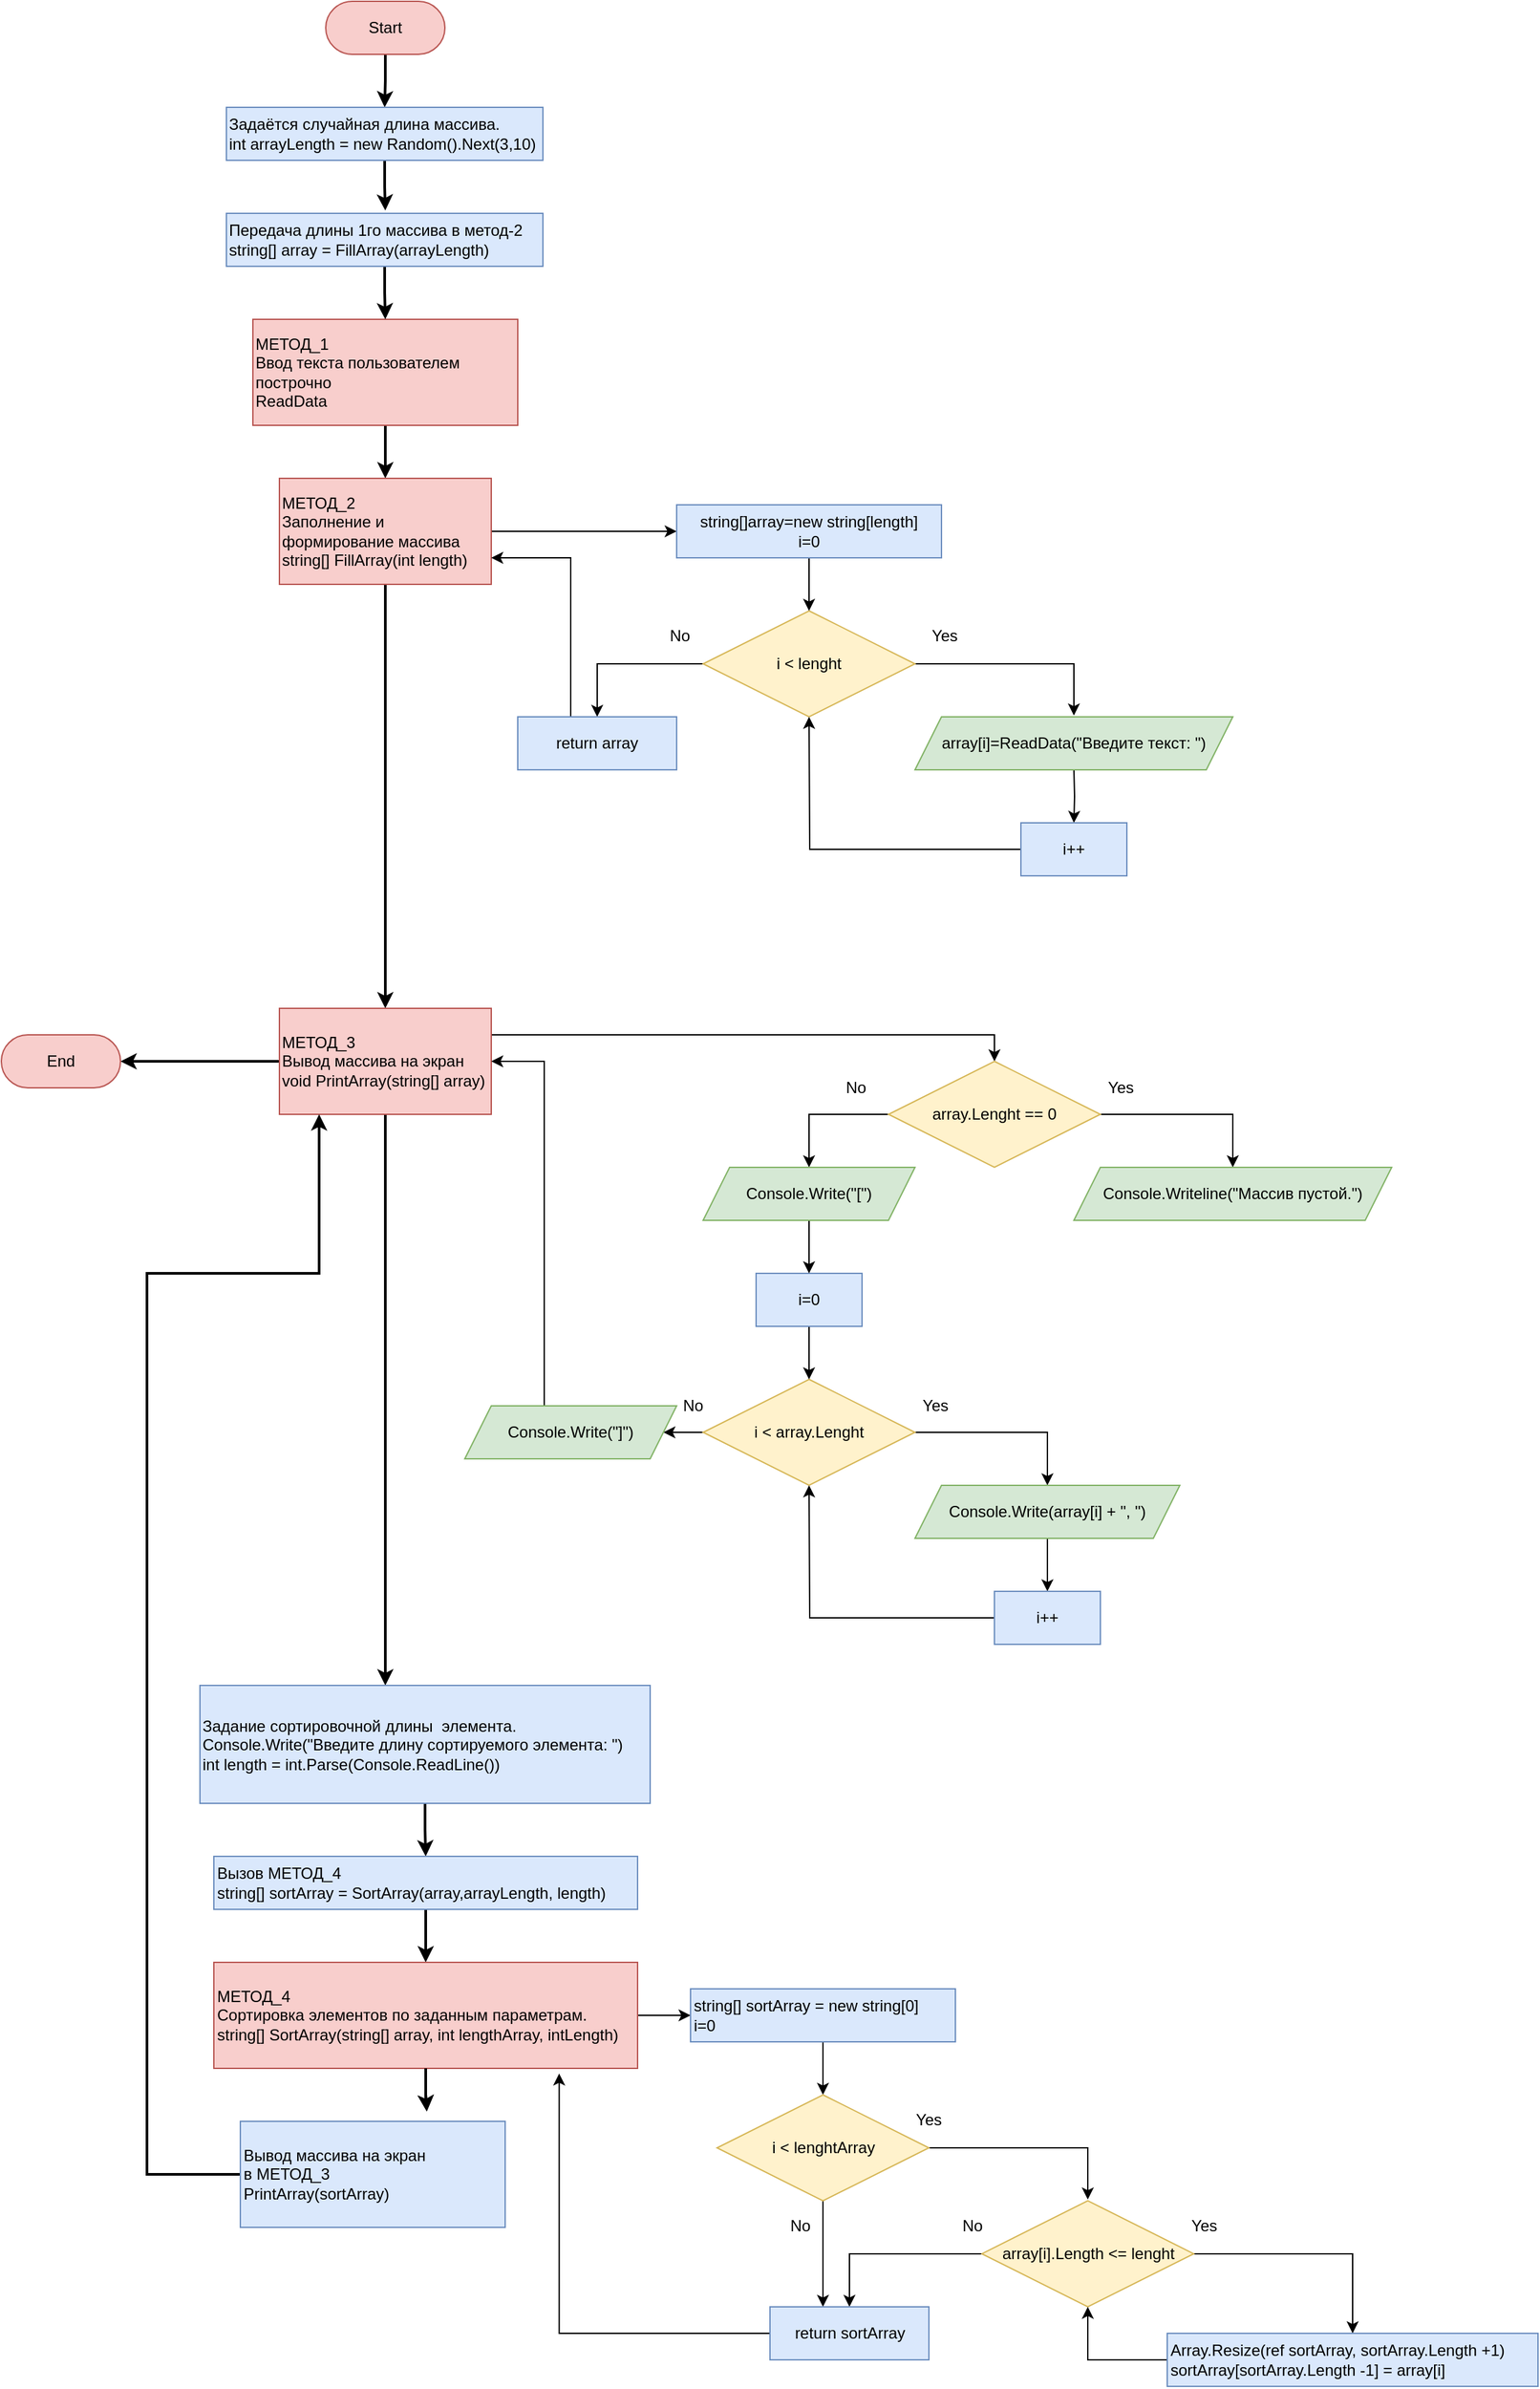 <mxfile version="19.0.3" type="device"><diagram id="Csv_s00JZMfQlz9c1oa1" name="Страница 1"><mxGraphModel dx="-3118" dy="3419" grid="1" gridSize="10" guides="1" tooltips="1" connect="1" arrows="1" fold="1" page="1" pageScale="1" pageWidth="827" pageHeight="1169" math="0" shadow="0"><root><mxCell id="0"/><mxCell id="1" parent="0"/><mxCell id="oUqV8NQTmiAhjNIuu661-35" value="Yes" style="text;html=1;strokeColor=none;fillColor=none;align=center;verticalAlign=middle;whiteSpace=wrap;rounded=0;" parent="1" vertex="1"><mxGeometry x="5790" y="-1571" width="25" height="20" as="geometry"/></mxCell><mxCell id="Y0JuFBh0c68BJ1gI27ae-81" style="edgeStyle=orthogonalEdgeStyle;rounded=0;orthogonalLoop=1;jettySize=auto;html=1;entryX=0.5;entryY=0;entryDx=0;entryDy=0;fontFamily=Helvetica;fontSize=12;fontColor=#000000;strokeWidth=2;" edge="1" parent="1" source="Ermmnvii-taDfM49nEaD-3" target="Y0JuFBh0c68BJ1gI27ae-5"><mxGeometry relative="1" as="geometry"/></mxCell><mxCell id="Ermmnvii-taDfM49nEaD-3" value="Start" style="rounded=1;whiteSpace=wrap;html=1;arcSize=50;fillColor=#f8cecc;strokeColor=#b85450;" parent="1" vertex="1"><mxGeometry x="5335" y="-2040" width="90" height="40" as="geometry"/></mxCell><mxCell id="Y0JuFBh0c68BJ1gI27ae-16" style="edgeStyle=orthogonalEdgeStyle;rounded=0;orthogonalLoop=1;jettySize=auto;html=1;entryX=0.5;entryY=0;entryDx=0;entryDy=0;fontFamily=Helvetica;fontSize=12;fontColor=#000000;strokeWidth=2;" edge="1" parent="1" source="Y0JuFBh0c68BJ1gI27ae-1" target="Y0JuFBh0c68BJ1gI27ae-2"><mxGeometry relative="1" as="geometry"/></mxCell><mxCell id="Y0JuFBh0c68BJ1gI27ae-1" value="&lt;div style=&quot;&quot;&gt;&lt;div&gt;&lt;span style=&quot;background-color: initial;&quot;&gt;МЕТОД_1&lt;/span&gt;&lt;/div&gt;&lt;div&gt;&lt;span style=&quot;background-color: initial;&quot;&gt;Ввод текста пользователем&lt;/span&gt;&lt;br&gt;&lt;/div&gt;&lt;div&gt;построчно&lt;span style=&quot;background-color: initial;&quot;&gt;&lt;br&gt;&lt;/span&gt;&lt;/div&gt;&lt;div&gt;ReadData&amp;nbsp;&lt;br&gt;&lt;/div&gt;&lt;/div&gt;" style="rounded=0;whiteSpace=wrap;html=1;fillColor=#f8cecc;strokeColor=#b85450;align=left;" vertex="1" parent="1"><mxGeometry x="5280" y="-1800" width="200" height="80" as="geometry"/></mxCell><mxCell id="Y0JuFBh0c68BJ1gI27ae-117" style="edgeStyle=orthogonalEdgeStyle;rounded=0;orthogonalLoop=1;jettySize=auto;html=1;entryX=0.5;entryY=0;entryDx=0;entryDy=0;fontFamily=Helvetica;fontSize=12;fontColor=#000000;strokeWidth=2;" edge="1" parent="1" source="Y0JuFBh0c68BJ1gI27ae-2" target="Y0JuFBh0c68BJ1gI27ae-3"><mxGeometry relative="1" as="geometry"/></mxCell><mxCell id="Y0JuFBh0c68BJ1gI27ae-120" style="edgeStyle=orthogonalEdgeStyle;rounded=0;orthogonalLoop=1;jettySize=auto;html=1;entryX=0;entryY=0.5;entryDx=0;entryDy=0;fontFamily=Helvetica;fontSize=12;fontColor=#000000;strokeColor=default;strokeWidth=1;" edge="1" parent="1" source="Y0JuFBh0c68BJ1gI27ae-2" target="Y0JuFBh0c68BJ1gI27ae-28"><mxGeometry relative="1" as="geometry"/></mxCell><mxCell id="Y0JuFBh0c68BJ1gI27ae-2" value="&lt;div style=&quot;&quot;&gt;&lt;div&gt;МЕТОД_2&lt;/div&gt;&lt;div&gt;&lt;span style=&quot;&quot;&gt;Заполнение и формирование массива&lt;/span&gt;&lt;br&gt;&lt;/div&gt;&lt;div&gt;string[] FillArray(int length)&lt;/div&gt;&lt;/div&gt;" style="rounded=0;whiteSpace=wrap;html=1;fillColor=#f8cecc;strokeColor=#b85450;align=left;labelBackgroundColor=none;" vertex="1" parent="1"><mxGeometry x="5300" y="-1680" width="160" height="80" as="geometry"/></mxCell><mxCell id="Y0JuFBh0c68BJ1gI27ae-44" style="edgeStyle=orthogonalEdgeStyle;rounded=0;orthogonalLoop=1;jettySize=auto;html=1;entryX=0.5;entryY=0;entryDx=0;entryDy=0;fontFamily=Helvetica;fontSize=12;fontColor=#000000;exitX=1;exitY=0;exitDx=0;exitDy=0;" edge="1" parent="1" target="Y0JuFBh0c68BJ1gI27ae-43"><mxGeometry relative="1" as="geometry"><mxPoint x="5450" y="-1280" as="sourcePoint"/><Array as="points"><mxPoint x="5450" y="-1260"/><mxPoint x="5840" y="-1260"/></Array></mxGeometry></mxCell><mxCell id="Y0JuFBh0c68BJ1gI27ae-85" style="edgeStyle=orthogonalEdgeStyle;rounded=0;orthogonalLoop=1;jettySize=auto;html=1;fontFamily=Helvetica;fontSize=12;fontColor=#000000;strokeWidth=2;" edge="1" parent="1" source="Y0JuFBh0c68BJ1gI27ae-3"><mxGeometry relative="1" as="geometry"><mxPoint x="5180" y="-1240" as="targetPoint"/></mxGeometry></mxCell><mxCell id="Y0JuFBh0c68BJ1gI27ae-128" style="edgeStyle=orthogonalEdgeStyle;rounded=0;orthogonalLoop=1;jettySize=auto;html=1;fontFamily=Helvetica;fontSize=12;fontColor=#000000;strokeColor=default;strokeWidth=2;" edge="1" parent="1" source="Y0JuFBh0c68BJ1gI27ae-3" target="Y0JuFBh0c68BJ1gI27ae-7"><mxGeometry relative="1" as="geometry"><Array as="points"><mxPoint x="5380" y="-870"/><mxPoint x="5380" y="-870"/></Array></mxGeometry></mxCell><mxCell id="Y0JuFBh0c68BJ1gI27ae-3" value="&lt;div style=&quot;&quot;&gt;&lt;div&gt;МЕТОД_3&lt;/div&gt;&lt;div&gt;Вывод массива на экран&lt;/div&gt;&lt;div&gt;void PrintArray(string[] array)&lt;/div&gt;&lt;/div&gt;" style="rounded=0;whiteSpace=wrap;html=1;fillColor=#f8cecc;strokeColor=#b85450;align=left;" vertex="1" parent="1"><mxGeometry x="5300" y="-1280" width="160" height="80" as="geometry"/></mxCell><mxCell id="Y0JuFBh0c68BJ1gI27ae-82" style="edgeStyle=orthogonalEdgeStyle;rounded=0;orthogonalLoop=1;jettySize=auto;html=1;entryX=0.502;entryY=-0.052;entryDx=0;entryDy=0;entryPerimeter=0;fontFamily=Helvetica;fontSize=12;fontColor=#000000;strokeWidth=2;" edge="1" parent="1" source="Y0JuFBh0c68BJ1gI27ae-5" target="Y0JuFBh0c68BJ1gI27ae-80"><mxGeometry relative="1" as="geometry"/></mxCell><mxCell id="Y0JuFBh0c68BJ1gI27ae-5" value="&lt;div style=&quot;&quot;&gt;&lt;div&gt;Задаётся случайная длина массива.&lt;/div&gt;&lt;div&gt;&lt;span style=&quot;background-color: initial;&quot;&gt;int arrayLength = new Random().Next(3,10)&lt;/span&gt;&lt;span style=&quot;background-color: initial;&quot;&gt;&amp;nbsp;&lt;/span&gt;&lt;/div&gt;&lt;/div&gt;" style="rounded=0;whiteSpace=wrap;html=1;fillColor=#dae8fc;strokeColor=#6c8ebf;align=left;" vertex="1" parent="1"><mxGeometry x="5260" y="-1960" width="239" height="40" as="geometry"/></mxCell><mxCell id="Y0JuFBh0c68BJ1gI27ae-88" style="edgeStyle=orthogonalEdgeStyle;rounded=0;orthogonalLoop=1;jettySize=auto;html=1;entryX=0.5;entryY=0;entryDx=0;entryDy=0;fontFamily=Helvetica;fontSize=12;fontColor=#000000;strokeWidth=2;" edge="1" parent="1" source="Y0JuFBh0c68BJ1gI27ae-7" target="Y0JuFBh0c68BJ1gI27ae-87"><mxGeometry relative="1" as="geometry"/></mxCell><mxCell id="Y0JuFBh0c68BJ1gI27ae-7" value="&lt;div style=&quot;&quot;&gt;&lt;div&gt;Задание&amp;nbsp;&lt;span style=&quot;background-color: initial;&quot;&gt;сортировочной&amp;nbsp;&lt;/span&gt;&lt;span style=&quot;background-color: initial;&quot;&gt;длины&amp;nbsp; элемента.&lt;/span&gt;&lt;/div&gt;&lt;div&gt;&lt;span style=&quot;background-color: initial;&quot;&gt;Console.Write(&quot;Введите длину сортируемого элемента: &quot;)&lt;/span&gt;&lt;/div&gt;&lt;div&gt;int length = int.Parse(Console.ReadLine())&lt;/div&gt;&lt;/div&gt;" style="rounded=0;whiteSpace=wrap;html=1;fillColor=#dae8fc;strokeColor=#6c8ebf;align=left;" vertex="1" parent="1"><mxGeometry x="5240" y="-769" width="340" height="89" as="geometry"/></mxCell><mxCell id="Y0JuFBh0c68BJ1gI27ae-14" value="End" style="rounded=1;whiteSpace=wrap;html=1;arcSize=50;fillColor=#f8cecc;strokeColor=#b85450;" vertex="1" parent="1"><mxGeometry x="5090" y="-1260" width="90" height="40" as="geometry"/></mxCell><mxCell id="Y0JuFBh0c68BJ1gI27ae-24" style="edgeStyle=orthogonalEdgeStyle;rounded=0;orthogonalLoop=1;jettySize=auto;html=1;entryX=0.5;entryY=0;entryDx=0;entryDy=0;fontFamily=Helvetica;fontSize=12;fontColor=#000000;" edge="1" parent="1" source="Y0JuFBh0c68BJ1gI27ae-22"><mxGeometry relative="1" as="geometry"><mxPoint x="5900" y="-1501" as="targetPoint"/><Array as="points"><mxPoint x="5900" y="-1540"/></Array></mxGeometry></mxCell><mxCell id="Y0JuFBh0c68BJ1gI27ae-72" style="edgeStyle=orthogonalEdgeStyle;rounded=0;orthogonalLoop=1;jettySize=auto;html=1;entryX=0.5;entryY=0;entryDx=0;entryDy=0;fontFamily=Helvetica;fontSize=12;fontColor=#000000;" edge="1" parent="1" source="Y0JuFBh0c68BJ1gI27ae-22" target="Y0JuFBh0c68BJ1gI27ae-32"><mxGeometry relative="1" as="geometry"/></mxCell><mxCell id="Y0JuFBh0c68BJ1gI27ae-22" value="i &amp;lt; lenght" style="rhombus;whiteSpace=wrap;html=1;fillColor=#fff2cc;strokeColor=#d6b656;" vertex="1" parent="1"><mxGeometry x="5620" y="-1580" width="160" height="79.99" as="geometry"/></mxCell><mxCell id="Y0JuFBh0c68BJ1gI27ae-26" style="edgeStyle=orthogonalEdgeStyle;rounded=0;orthogonalLoop=1;jettySize=auto;html=1;entryX=0.5;entryY=0;entryDx=0;entryDy=0;fontFamily=Helvetica;fontSize=12;fontColor=#000000;" edge="1" parent="1" target="Y0JuFBh0c68BJ1gI27ae-25"><mxGeometry relative="1" as="geometry"><mxPoint x="5900" y="-1461" as="sourcePoint"/></mxGeometry></mxCell><mxCell id="Y0JuFBh0c68BJ1gI27ae-27" style="edgeStyle=orthogonalEdgeStyle;rounded=0;orthogonalLoop=1;jettySize=auto;html=1;fontFamily=Helvetica;fontSize=12;fontColor=#000000;" edge="1" parent="1" source="Y0JuFBh0c68BJ1gI27ae-25"><mxGeometry relative="1" as="geometry"><mxPoint x="5700" y="-1500" as="targetPoint"/></mxGeometry></mxCell><mxCell id="Y0JuFBh0c68BJ1gI27ae-25" value="&lt;div style=&quot;&quot;&gt;i++&lt;/div&gt;" style="rounded=0;whiteSpace=wrap;html=1;fillColor=#dae8fc;strokeColor=#6c8ebf;align=center;" vertex="1" parent="1"><mxGeometry x="5860" y="-1420" width="80" height="40" as="geometry"/></mxCell><mxCell id="Y0JuFBh0c68BJ1gI27ae-29" style="edgeStyle=orthogonalEdgeStyle;rounded=0;orthogonalLoop=1;jettySize=auto;html=1;entryX=0.5;entryY=0;entryDx=0;entryDy=0;fontFamily=Helvetica;fontSize=12;fontColor=#000000;" edge="1" parent="1" source="Y0JuFBh0c68BJ1gI27ae-28" target="Y0JuFBh0c68BJ1gI27ae-22"><mxGeometry relative="1" as="geometry"/></mxCell><mxCell id="Y0JuFBh0c68BJ1gI27ae-28" value="&lt;div style=&quot;&quot;&gt;&lt;div&gt;string[]array=new string[length]&lt;/div&gt;&lt;div&gt;i=0&lt;/div&gt;&lt;/div&gt;" style="rounded=0;whiteSpace=wrap;html=1;fillColor=#dae8fc;strokeColor=#6c8ebf;align=center;" vertex="1" parent="1"><mxGeometry x="5600" y="-1660" width="200" height="40" as="geometry"/></mxCell><mxCell id="Y0JuFBh0c68BJ1gI27ae-31" value="No" style="text;html=1;strokeColor=none;fillColor=none;align=center;verticalAlign=middle;whiteSpace=wrap;rounded=0;" vertex="1" parent="1"><mxGeometry x="5590" y="-1571" width="25" height="20" as="geometry"/></mxCell><mxCell id="Y0JuFBh0c68BJ1gI27ae-121" style="edgeStyle=orthogonalEdgeStyle;rounded=0;orthogonalLoop=1;jettySize=auto;html=1;entryX=1;entryY=0.75;entryDx=0;entryDy=0;fontFamily=Helvetica;fontSize=12;fontColor=#000000;strokeColor=default;strokeWidth=1;" edge="1" parent="1" source="Y0JuFBh0c68BJ1gI27ae-32" target="Y0JuFBh0c68BJ1gI27ae-2"><mxGeometry relative="1" as="geometry"><Array as="points"><mxPoint x="5520" y="-1620"/></Array></mxGeometry></mxCell><mxCell id="Y0JuFBh0c68BJ1gI27ae-32" value="&lt;div style=&quot;&quot;&gt;return array&lt;/div&gt;" style="rounded=0;whiteSpace=wrap;html=1;fillColor=#dae8fc;strokeColor=#6c8ebf;align=center;" vertex="1" parent="1"><mxGeometry x="5480" y="-1500.01" width="120" height="40" as="geometry"/></mxCell><mxCell id="Y0JuFBh0c68BJ1gI27ae-57" style="edgeStyle=orthogonalEdgeStyle;rounded=0;orthogonalLoop=1;jettySize=auto;html=1;entryX=0.5;entryY=0;entryDx=0;entryDy=0;fontFamily=Helvetica;fontSize=12;fontColor=#000000;" edge="1" parent="1" source="Y0JuFBh0c68BJ1gI27ae-43" target="Y0JuFBh0c68BJ1gI27ae-56"><mxGeometry relative="1" as="geometry"><Array as="points"><mxPoint x="6020" y="-1200"/></Array></mxGeometry></mxCell><mxCell id="Y0JuFBh0c68BJ1gI27ae-59" style="edgeStyle=orthogonalEdgeStyle;rounded=0;orthogonalLoop=1;jettySize=auto;html=1;entryX=0.5;entryY=0;entryDx=0;entryDy=0;fontFamily=Helvetica;fontSize=12;fontColor=#000000;" edge="1" parent="1" source="Y0JuFBh0c68BJ1gI27ae-43" target="Y0JuFBh0c68BJ1gI27ae-58"><mxGeometry relative="1" as="geometry"><Array as="points"><mxPoint x="5700" y="-1200"/></Array></mxGeometry></mxCell><mxCell id="Y0JuFBh0c68BJ1gI27ae-43" value="array.Lenght == 0" style="rhombus;whiteSpace=wrap;html=1;fillColor=#fff2cc;strokeColor=#d6b656;" vertex="1" parent="1"><mxGeometry x="5760" y="-1240" width="160" height="79.99" as="geometry"/></mxCell><mxCell id="Y0JuFBh0c68BJ1gI27ae-45" value="Yes" style="text;html=1;strokeColor=none;fillColor=none;align=center;verticalAlign=middle;whiteSpace=wrap;rounded=0;" vertex="1" parent="1"><mxGeometry x="5922.5" y="-1230" width="25" height="20" as="geometry"/></mxCell><mxCell id="Y0JuFBh0c68BJ1gI27ae-46" value="No" style="text;html=1;strokeColor=none;fillColor=none;align=center;verticalAlign=middle;whiteSpace=wrap;rounded=0;" vertex="1" parent="1"><mxGeometry x="5722.5" y="-1230" width="25" height="20" as="geometry"/></mxCell><mxCell id="Y0JuFBh0c68BJ1gI27ae-64" style="edgeStyle=orthogonalEdgeStyle;rounded=0;orthogonalLoop=1;jettySize=auto;html=1;fontFamily=Helvetica;fontSize=12;fontColor=#000000;" edge="1" parent="1" source="Y0JuFBh0c68BJ1gI27ae-50" target="Y0JuFBh0c68BJ1gI27ae-63"><mxGeometry relative="1" as="geometry"><Array as="points"><mxPoint x="5880" y="-960"/></Array></mxGeometry></mxCell><mxCell id="Y0JuFBh0c68BJ1gI27ae-69" style="edgeStyle=orthogonalEdgeStyle;rounded=0;orthogonalLoop=1;jettySize=auto;html=1;fontFamily=Helvetica;fontSize=12;fontColor=#000000;" edge="1" parent="1" source="Y0JuFBh0c68BJ1gI27ae-50" target="Y0JuFBh0c68BJ1gI27ae-68"><mxGeometry relative="1" as="geometry"><Array as="points"><mxPoint x="5532.5" y="-960"/></Array></mxGeometry></mxCell><mxCell id="Y0JuFBh0c68BJ1gI27ae-50" value="i &amp;lt; array.Lenght" style="rhombus;whiteSpace=wrap;html=1;fillColor=#fff2cc;strokeColor=#d6b656;" vertex="1" parent="1"><mxGeometry x="5620" y="-1000" width="160" height="79.99" as="geometry"/></mxCell><mxCell id="Y0JuFBh0c68BJ1gI27ae-51" value="Yes" style="text;html=1;strokeColor=none;fillColor=none;align=center;verticalAlign=middle;whiteSpace=wrap;rounded=0;" vertex="1" parent="1"><mxGeometry x="5782.5" y="-990" width="25" height="20" as="geometry"/></mxCell><mxCell id="Y0JuFBh0c68BJ1gI27ae-52" value="No" style="text;html=1;strokeColor=none;fillColor=none;align=center;verticalAlign=middle;whiteSpace=wrap;rounded=0;" vertex="1" parent="1"><mxGeometry x="5600" y="-990" width="25" height="20" as="geometry"/></mxCell><mxCell id="Y0JuFBh0c68BJ1gI27ae-62" style="edgeStyle=orthogonalEdgeStyle;rounded=0;orthogonalLoop=1;jettySize=auto;html=1;entryX=0.5;entryY=0;entryDx=0;entryDy=0;fontFamily=Helvetica;fontSize=12;fontColor=#000000;" edge="1" parent="1" source="Y0JuFBh0c68BJ1gI27ae-55" target="Y0JuFBh0c68BJ1gI27ae-50"><mxGeometry relative="1" as="geometry"/></mxCell><mxCell id="Y0JuFBh0c68BJ1gI27ae-55" value="&lt;div style=&quot;&quot;&gt;i=0&lt;/div&gt;" style="rounded=0;whiteSpace=wrap;html=1;fillColor=#dae8fc;strokeColor=#6c8ebf;align=center;" vertex="1" parent="1"><mxGeometry x="5660" y="-1080" width="80" height="40" as="geometry"/></mxCell><mxCell id="Y0JuFBh0c68BJ1gI27ae-56" value="&lt;div style=&quot;text-align: left;&quot;&gt;&lt;/div&gt;Console.Writeline(&quot;Массив пустой.&quot;)" style="shape=parallelogram;perimeter=parallelogramPerimeter;whiteSpace=wrap;html=1;fixedSize=1;fillColor=#d5e8d4;strokeColor=#82b366;" vertex="1" parent="1"><mxGeometry x="5900" y="-1160.01" width="240" height="40" as="geometry"/></mxCell><mxCell id="Y0JuFBh0c68BJ1gI27ae-61" style="edgeStyle=orthogonalEdgeStyle;rounded=0;orthogonalLoop=1;jettySize=auto;html=1;entryX=0.5;entryY=0;entryDx=0;entryDy=0;fontFamily=Helvetica;fontSize=12;fontColor=#000000;" edge="1" parent="1" source="Y0JuFBh0c68BJ1gI27ae-58" target="Y0JuFBh0c68BJ1gI27ae-55"><mxGeometry relative="1" as="geometry"/></mxCell><mxCell id="Y0JuFBh0c68BJ1gI27ae-58" value="Console.Write(&quot;[&quot;)&lt;div style=&quot;text-align: left;&quot;&gt;&lt;/div&gt;" style="shape=parallelogram;perimeter=parallelogramPerimeter;whiteSpace=wrap;html=1;fixedSize=1;fillColor=#d5e8d4;strokeColor=#82b366;" vertex="1" parent="1"><mxGeometry x="5620" y="-1160.01" width="160" height="40" as="geometry"/></mxCell><mxCell id="Y0JuFBh0c68BJ1gI27ae-60" value="array[i]=ReadData(&quot;Введите текст: &quot;)&lt;div style=&quot;text-align: left;&quot;&gt;&lt;/div&gt;" style="shape=parallelogram;perimeter=parallelogramPerimeter;whiteSpace=wrap;html=1;fixedSize=1;fillColor=#d5e8d4;strokeColor=#82b366;" vertex="1" parent="1"><mxGeometry x="5780" y="-1500.01" width="240" height="40" as="geometry"/></mxCell><mxCell id="Y0JuFBh0c68BJ1gI27ae-66" value="" style="edgeStyle=orthogonalEdgeStyle;rounded=0;orthogonalLoop=1;jettySize=auto;html=1;fontFamily=Helvetica;fontSize=12;fontColor=#000000;" edge="1" parent="1" source="Y0JuFBh0c68BJ1gI27ae-63" target="Y0JuFBh0c68BJ1gI27ae-65"><mxGeometry relative="1" as="geometry"/></mxCell><mxCell id="Y0JuFBh0c68BJ1gI27ae-63" value="&lt;div style=&quot;text-align: left;&quot;&gt;&lt;/div&gt;Console.Write(array[i] + &quot;, &quot;)" style="shape=parallelogram;perimeter=parallelogramPerimeter;whiteSpace=wrap;html=1;fixedSize=1;fillColor=#d5e8d4;strokeColor=#82b366;" vertex="1" parent="1"><mxGeometry x="5780" y="-920.01" width="200" height="40" as="geometry"/></mxCell><mxCell id="Y0JuFBh0c68BJ1gI27ae-124" style="edgeStyle=orthogonalEdgeStyle;rounded=0;orthogonalLoop=1;jettySize=auto;html=1;fontFamily=Helvetica;fontSize=12;fontColor=#000000;strokeColor=default;strokeWidth=1;" edge="1" parent="1" source="Y0JuFBh0c68BJ1gI27ae-65"><mxGeometry relative="1" as="geometry"><mxPoint x="5700" y="-920" as="targetPoint"/></mxGeometry></mxCell><mxCell id="Y0JuFBh0c68BJ1gI27ae-65" value="&lt;div style=&quot;&quot;&gt;i++&lt;/div&gt;" style="rounded=0;whiteSpace=wrap;html=1;fillColor=#dae8fc;strokeColor=#6c8ebf;align=center;" vertex="1" parent="1"><mxGeometry x="5840" y="-840" width="80" height="40" as="geometry"/></mxCell><mxCell id="Y0JuFBh0c68BJ1gI27ae-127" style="edgeStyle=orthogonalEdgeStyle;rounded=0;orthogonalLoop=1;jettySize=auto;html=1;entryX=1;entryY=0.5;entryDx=0;entryDy=0;fontFamily=Helvetica;fontSize=12;fontColor=#000000;strokeColor=default;strokeWidth=1;" edge="1" parent="1" source="Y0JuFBh0c68BJ1gI27ae-68" target="Y0JuFBh0c68BJ1gI27ae-3"><mxGeometry relative="1" as="geometry"><Array as="points"><mxPoint x="5500" y="-1240"/></Array></mxGeometry></mxCell><mxCell id="Y0JuFBh0c68BJ1gI27ae-68" value="Console.Write(&quot;]&quot;)&lt;div style=&quot;text-align: left;&quot;&gt;&lt;/div&gt;" style="shape=parallelogram;perimeter=parallelogramPerimeter;whiteSpace=wrap;html=1;fixedSize=1;fillColor=#d5e8d4;strokeColor=#82b366;" vertex="1" parent="1"><mxGeometry x="5440" y="-980" width="160" height="40" as="geometry"/></mxCell><mxCell id="Y0JuFBh0c68BJ1gI27ae-83" style="edgeStyle=orthogonalEdgeStyle;rounded=0;orthogonalLoop=1;jettySize=auto;html=1;entryX=0.5;entryY=0;entryDx=0;entryDy=0;fontFamily=Helvetica;fontSize=12;fontColor=#000000;strokeWidth=2;" edge="1" parent="1" source="Y0JuFBh0c68BJ1gI27ae-80" target="Y0JuFBh0c68BJ1gI27ae-1"><mxGeometry relative="1" as="geometry"/></mxCell><mxCell id="Y0JuFBh0c68BJ1gI27ae-80" value="&lt;div style=&quot;&quot;&gt;Передача длины 1го массива в метод-2&lt;/div&gt;&lt;div style=&quot;&quot;&gt;string[] array = FillArray(arrayLength)&lt;/div&gt;" style="rounded=0;whiteSpace=wrap;html=1;fillColor=#dae8fc;strokeColor=#6c8ebf;align=left;" vertex="1" parent="1"><mxGeometry x="5260" y="-1880" width="239" height="40" as="geometry"/></mxCell><mxCell id="Y0JuFBh0c68BJ1gI27ae-90" style="edgeStyle=orthogonalEdgeStyle;rounded=0;orthogonalLoop=1;jettySize=auto;html=1;entryX=0.5;entryY=0;entryDx=0;entryDy=0;fontFamily=Helvetica;fontSize=12;fontColor=#000000;strokeWidth=2;" edge="1" parent="1" source="Y0JuFBh0c68BJ1gI27ae-87" target="Y0JuFBh0c68BJ1gI27ae-89"><mxGeometry relative="1" as="geometry"/></mxCell><mxCell id="Y0JuFBh0c68BJ1gI27ae-87" value="&lt;div style=&quot;&quot;&gt;&lt;div&gt;Вызов МЕТОД_4&lt;/div&gt;&lt;div&gt;string[] sortArray = SortArray(array,arrayLength, length)&lt;/div&gt;&lt;/div&gt;" style="rounded=0;whiteSpace=wrap;html=1;fillColor=#dae8fc;strokeColor=#6c8ebf;align=left;" vertex="1" parent="1"><mxGeometry x="5250.5" y="-640" width="320" height="40" as="geometry"/></mxCell><mxCell id="Y0JuFBh0c68BJ1gI27ae-92" style="edgeStyle=orthogonalEdgeStyle;rounded=0;orthogonalLoop=1;jettySize=auto;html=1;fontFamily=Helvetica;fontSize=12;fontColor=#000000;" edge="1" parent="1" source="Y0JuFBh0c68BJ1gI27ae-89" target="Y0JuFBh0c68BJ1gI27ae-91"><mxGeometry relative="1" as="geometry"/></mxCell><mxCell id="Y0JuFBh0c68BJ1gI27ae-132" style="edgeStyle=orthogonalEdgeStyle;rounded=0;orthogonalLoop=1;jettySize=auto;html=1;entryX=0.704;entryY=-0.094;entryDx=0;entryDy=0;entryPerimeter=0;fontFamily=Helvetica;fontSize=12;fontColor=#000000;strokeColor=default;strokeWidth=2;" edge="1" parent="1" source="Y0JuFBh0c68BJ1gI27ae-89" target="Y0JuFBh0c68BJ1gI27ae-114"><mxGeometry relative="1" as="geometry"/></mxCell><mxCell id="Y0JuFBh0c68BJ1gI27ae-89" value="&lt;div style=&quot;&quot;&gt;&lt;div&gt;МЕТОД_4&lt;/div&gt;&lt;div&gt;Сортировка элементов по заданным параметрам.&lt;/div&gt;&lt;div&gt;string[] SortArray(string[] array, int lengthArray, intLength)&lt;/div&gt;&lt;/div&gt;" style="rounded=0;whiteSpace=wrap;html=1;fillColor=#f8cecc;strokeColor=#b85450;align=left;" vertex="1" parent="1"><mxGeometry x="5250.5" y="-560" width="320" height="80" as="geometry"/></mxCell><mxCell id="Y0JuFBh0c68BJ1gI27ae-100" style="edgeStyle=orthogonalEdgeStyle;rounded=0;orthogonalLoop=1;jettySize=auto;html=1;entryX=0.5;entryY=0;entryDx=0;entryDy=0;fontFamily=Helvetica;fontSize=12;fontColor=#000000;" edge="1" parent="1" source="Y0JuFBh0c68BJ1gI27ae-91" target="Y0JuFBh0c68BJ1gI27ae-96"><mxGeometry relative="1" as="geometry"/></mxCell><mxCell id="Y0JuFBh0c68BJ1gI27ae-91" value="&lt;div style=&quot;&quot;&gt;&lt;div&gt;string[] sortArray = new string[0]&lt;/div&gt;&lt;div&gt;i=0&lt;/div&gt;&lt;/div&gt;" style="rounded=0;whiteSpace=wrap;html=1;fillColor=#dae8fc;strokeColor=#6c8ebf;align=left;" vertex="1" parent="1"><mxGeometry x="5610.5" y="-540" width="200" height="40" as="geometry"/></mxCell><mxCell id="Y0JuFBh0c68BJ1gI27ae-93" value="Yes" style="text;html=1;strokeColor=none;fillColor=none;align=center;verticalAlign=middle;whiteSpace=wrap;rounded=0;" vertex="1" parent="1"><mxGeometry x="5778" y="-451" width="25" height="20" as="geometry"/></mxCell><mxCell id="Y0JuFBh0c68BJ1gI27ae-94" style="edgeStyle=orthogonalEdgeStyle;rounded=0;orthogonalLoop=1;jettySize=auto;html=1;entryX=0.5;entryY=0;entryDx=0;entryDy=0;fontFamily=Helvetica;fontSize=12;fontColor=#000000;" edge="1" source="Y0JuFBh0c68BJ1gI27ae-96" parent="1"><mxGeometry relative="1" as="geometry"><mxPoint x="5910.5" y="-381" as="targetPoint"/><Array as="points"><mxPoint x="5910.5" y="-420"/></Array></mxGeometry></mxCell><mxCell id="Y0JuFBh0c68BJ1gI27ae-112" style="edgeStyle=orthogonalEdgeStyle;rounded=0;orthogonalLoop=1;jettySize=auto;html=1;fontFamily=Helvetica;fontSize=12;fontColor=#000000;" edge="1" parent="1" source="Y0JuFBh0c68BJ1gI27ae-96" target="Y0JuFBh0c68BJ1gI27ae-110"><mxGeometry relative="1" as="geometry"><Array as="points"><mxPoint x="5710.5" y="-320"/><mxPoint x="5710.5" y="-320"/></Array></mxGeometry></mxCell><mxCell id="Y0JuFBh0c68BJ1gI27ae-96" value="i &amp;lt; lenghtArray" style="rhombus;whiteSpace=wrap;html=1;fillColor=#fff2cc;strokeColor=#d6b656;" vertex="1" parent="1"><mxGeometry x="5630.5" y="-460" width="160" height="79.99" as="geometry"/></mxCell><mxCell id="Y0JuFBh0c68BJ1gI27ae-97" value="No" style="text;html=1;strokeColor=none;fillColor=none;align=center;verticalAlign=middle;whiteSpace=wrap;rounded=0;" vertex="1" parent="1"><mxGeometry x="5680.5" y="-371.01" width="25" height="20" as="geometry"/></mxCell><mxCell id="Y0JuFBh0c68BJ1gI27ae-101" value="Yes" style="text;html=1;strokeColor=none;fillColor=none;align=center;verticalAlign=middle;whiteSpace=wrap;rounded=0;" vertex="1" parent="1"><mxGeometry x="5985.5" y="-371.01" width="25" height="20" as="geometry"/></mxCell><mxCell id="Y0JuFBh0c68BJ1gI27ae-109" style="edgeStyle=orthogonalEdgeStyle;rounded=0;orthogonalLoop=1;jettySize=auto;html=1;fontFamily=Helvetica;fontSize=12;fontColor=#000000;" edge="1" parent="1" source="Y0JuFBh0c68BJ1gI27ae-104" target="Y0JuFBh0c68BJ1gI27ae-106"><mxGeometry relative="1" as="geometry"><Array as="points"><mxPoint x="6110.5" y="-340"/></Array></mxGeometry></mxCell><mxCell id="Y0JuFBh0c68BJ1gI27ae-111" style="edgeStyle=orthogonalEdgeStyle;rounded=0;orthogonalLoop=1;jettySize=auto;html=1;entryX=0.5;entryY=0;entryDx=0;entryDy=0;fontFamily=Helvetica;fontSize=12;fontColor=#000000;" edge="1" parent="1" source="Y0JuFBh0c68BJ1gI27ae-104" target="Y0JuFBh0c68BJ1gI27ae-110"><mxGeometry relative="1" as="geometry"/></mxCell><mxCell id="Y0JuFBh0c68BJ1gI27ae-104" value="array[i].Length &amp;lt;= lenght" style="rhombus;whiteSpace=wrap;html=1;fillColor=#fff2cc;strokeColor=#d6b656;" vertex="1" parent="1"><mxGeometry x="5830.5" y="-380.01" width="160" height="79.99" as="geometry"/></mxCell><mxCell id="Y0JuFBh0c68BJ1gI27ae-105" value="No" style="text;html=1;strokeColor=none;fillColor=none;align=center;verticalAlign=middle;whiteSpace=wrap;rounded=0;" vertex="1" parent="1"><mxGeometry x="5810.5" y="-371.01" width="25" height="20" as="geometry"/></mxCell><mxCell id="Y0JuFBh0c68BJ1gI27ae-130" style="edgeStyle=orthogonalEdgeStyle;rounded=0;orthogonalLoop=1;jettySize=auto;html=1;entryX=0.5;entryY=1;entryDx=0;entryDy=0;fontFamily=Helvetica;fontSize=12;fontColor=#000000;strokeColor=default;strokeWidth=1;" edge="1" parent="1" source="Y0JuFBh0c68BJ1gI27ae-106" target="Y0JuFBh0c68BJ1gI27ae-104"><mxGeometry relative="1" as="geometry"><Array as="points"><mxPoint x="5910.5" y="-260"/></Array></mxGeometry></mxCell><mxCell id="Y0JuFBh0c68BJ1gI27ae-106" value="&lt;div style=&quot;&quot;&gt;Array.Resize(ref sortArray, sortArray.Length +1)&lt;/div&gt;&lt;div style=&quot;&quot;&gt;sortArray[sortArray.Length -1] = array[i]&lt;/div&gt;" style="rounded=0;whiteSpace=wrap;html=1;fillColor=#dae8fc;strokeColor=#6c8ebf;align=left;" vertex="1" parent="1"><mxGeometry x="5970.5" y="-280" width="280" height="40.02" as="geometry"/></mxCell><mxCell id="Y0JuFBh0c68BJ1gI27ae-129" style="edgeStyle=orthogonalEdgeStyle;rounded=0;orthogonalLoop=1;jettySize=auto;html=1;entryX=0.815;entryY=1.049;entryDx=0;entryDy=0;entryPerimeter=0;fontFamily=Helvetica;fontSize=12;fontColor=#000000;strokeColor=default;strokeWidth=1;" edge="1" parent="1" source="Y0JuFBh0c68BJ1gI27ae-110" target="Y0JuFBh0c68BJ1gI27ae-89"><mxGeometry relative="1" as="geometry"/></mxCell><mxCell id="Y0JuFBh0c68BJ1gI27ae-110" value="&lt;div style=&quot;&quot;&gt;return sortArray&lt;/div&gt;" style="rounded=0;whiteSpace=wrap;html=1;fillColor=#dae8fc;strokeColor=#6c8ebf;align=center;" vertex="1" parent="1"><mxGeometry x="5670.5" y="-300.02" width="120" height="40" as="geometry"/></mxCell><mxCell id="Y0JuFBh0c68BJ1gI27ae-116" style="edgeStyle=orthogonalEdgeStyle;rounded=0;orthogonalLoop=1;jettySize=auto;html=1;fontFamily=Helvetica;fontSize=12;fontColor=#000000;strokeWidth=2;" edge="1" parent="1" source="Y0JuFBh0c68BJ1gI27ae-114"><mxGeometry relative="1" as="geometry"><mxPoint x="5330" y="-1200" as="targetPoint"/><Array as="points"><mxPoint x="5200" y="-400"/><mxPoint x="5200" y="-1080"/><mxPoint x="5330" y="-1080"/></Array></mxGeometry></mxCell><mxCell id="Y0JuFBh0c68BJ1gI27ae-114" value="&lt;div style=&quot;&quot;&gt;Вывод массива на экран&lt;/div&gt;&lt;div style=&quot;&quot;&gt;в МЕТОД_3&lt;/div&gt;&lt;div style=&quot;&quot;&gt;PrintArray(sortArray)&lt;/div&gt;" style="rounded=0;whiteSpace=wrap;html=1;fillColor=#dae8fc;strokeColor=#6c8ebf;align=left;" vertex="1" parent="1"><mxGeometry x="5270.5" y="-440" width="200" height="80" as="geometry"/></mxCell><mxCell id="Y0JuFBh0c68BJ1gI27ae-135" style="edgeStyle=orthogonalEdgeStyle;rounded=0;orthogonalLoop=1;jettySize=auto;html=1;entryX=0.704;entryY=-0.094;entryDx=0;entryDy=0;entryPerimeter=0;fontFamily=Helvetica;fontSize=12;fontColor=#000000;strokeColor=default;strokeWidth=2;" edge="1" parent="1" source="Y0JuFBh0c68BJ1gI27ae-89" target="Y0JuFBh0c68BJ1gI27ae-114"><mxGeometry relative="1" as="geometry"><mxPoint x="5410.481" y="-480" as="sourcePoint"/><mxPoint x="5411.3" y="-447.52" as="targetPoint"/><Array as="points"><mxPoint x="5410" y="-460"/><mxPoint x="5411" y="-460"/></Array></mxGeometry></mxCell></root></mxGraphModel></diagram></mxfile>